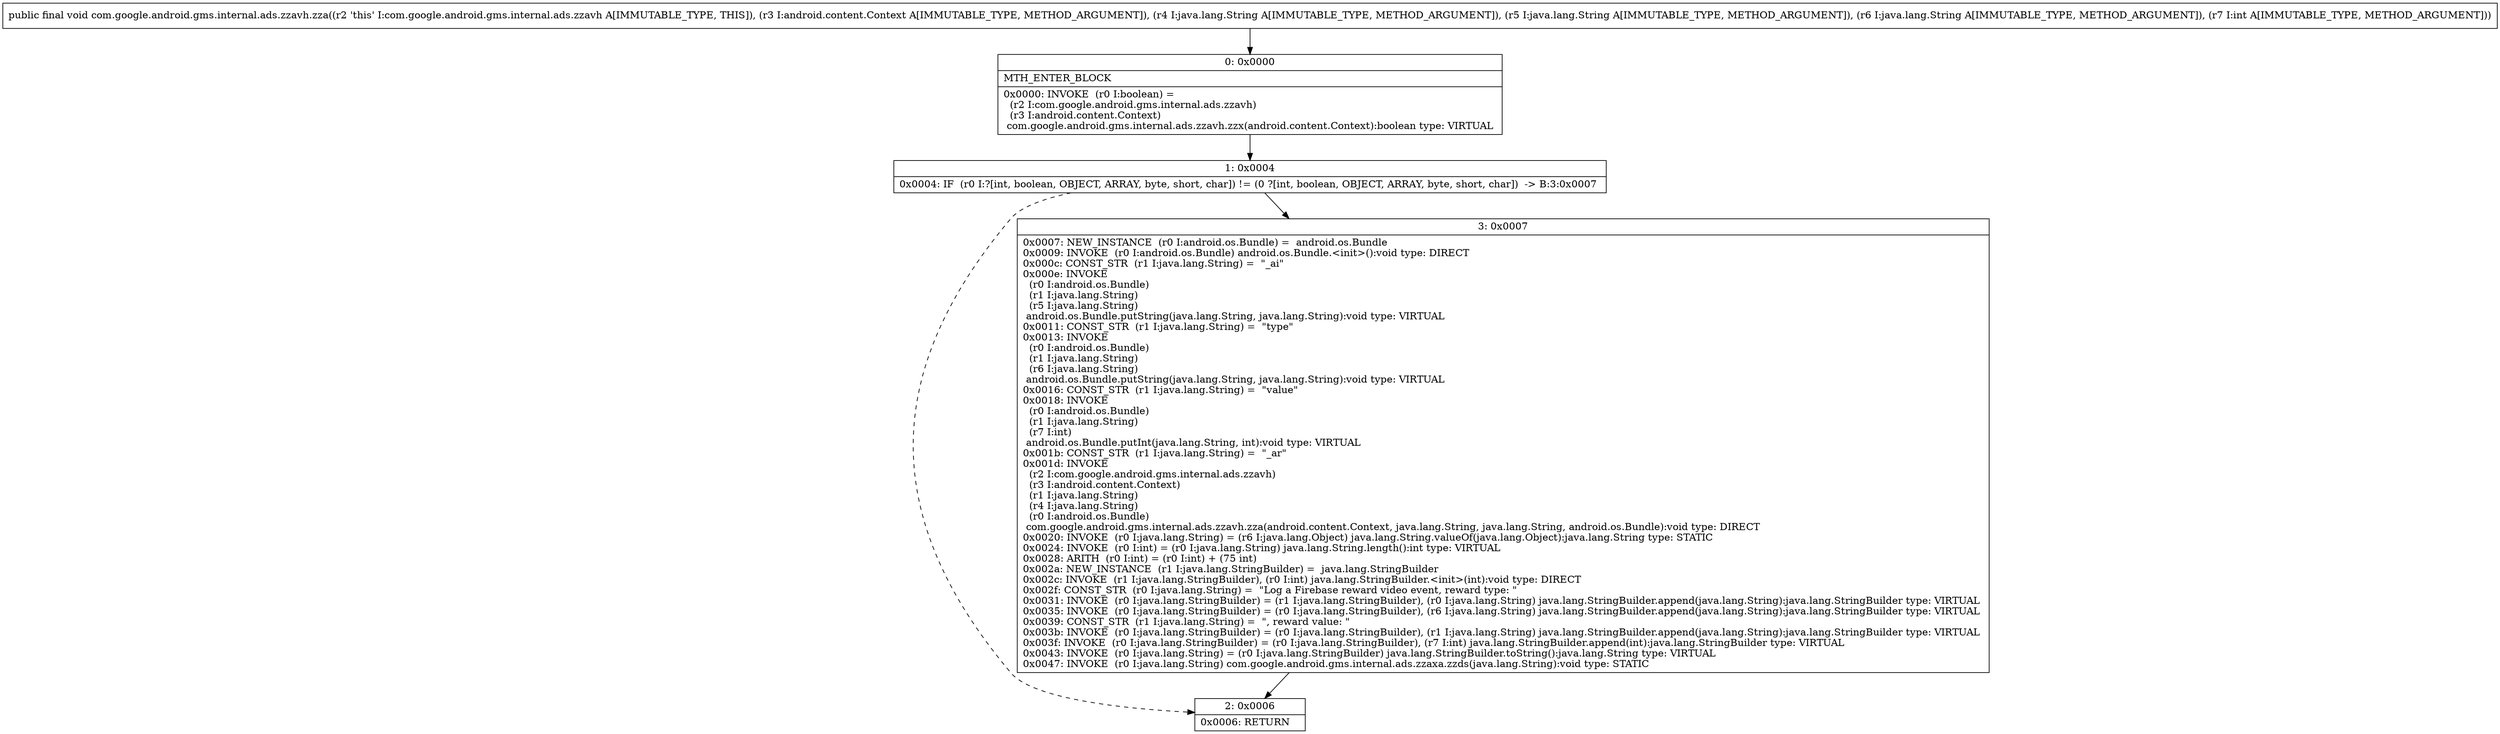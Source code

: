 digraph "CFG forcom.google.android.gms.internal.ads.zzavh.zza(Landroid\/content\/Context;Ljava\/lang\/String;Ljava\/lang\/String;Ljava\/lang\/String;I)V" {
Node_0 [shape=record,label="{0\:\ 0x0000|MTH_ENTER_BLOCK\l|0x0000: INVOKE  (r0 I:boolean) = \l  (r2 I:com.google.android.gms.internal.ads.zzavh)\l  (r3 I:android.content.Context)\l com.google.android.gms.internal.ads.zzavh.zzx(android.content.Context):boolean type: VIRTUAL \l}"];
Node_1 [shape=record,label="{1\:\ 0x0004|0x0004: IF  (r0 I:?[int, boolean, OBJECT, ARRAY, byte, short, char]) != (0 ?[int, boolean, OBJECT, ARRAY, byte, short, char])  \-\> B:3:0x0007 \l}"];
Node_2 [shape=record,label="{2\:\ 0x0006|0x0006: RETURN   \l}"];
Node_3 [shape=record,label="{3\:\ 0x0007|0x0007: NEW_INSTANCE  (r0 I:android.os.Bundle) =  android.os.Bundle \l0x0009: INVOKE  (r0 I:android.os.Bundle) android.os.Bundle.\<init\>():void type: DIRECT \l0x000c: CONST_STR  (r1 I:java.lang.String) =  \"_ai\" \l0x000e: INVOKE  \l  (r0 I:android.os.Bundle)\l  (r1 I:java.lang.String)\l  (r5 I:java.lang.String)\l android.os.Bundle.putString(java.lang.String, java.lang.String):void type: VIRTUAL \l0x0011: CONST_STR  (r1 I:java.lang.String) =  \"type\" \l0x0013: INVOKE  \l  (r0 I:android.os.Bundle)\l  (r1 I:java.lang.String)\l  (r6 I:java.lang.String)\l android.os.Bundle.putString(java.lang.String, java.lang.String):void type: VIRTUAL \l0x0016: CONST_STR  (r1 I:java.lang.String) =  \"value\" \l0x0018: INVOKE  \l  (r0 I:android.os.Bundle)\l  (r1 I:java.lang.String)\l  (r7 I:int)\l android.os.Bundle.putInt(java.lang.String, int):void type: VIRTUAL \l0x001b: CONST_STR  (r1 I:java.lang.String) =  \"_ar\" \l0x001d: INVOKE  \l  (r2 I:com.google.android.gms.internal.ads.zzavh)\l  (r3 I:android.content.Context)\l  (r1 I:java.lang.String)\l  (r4 I:java.lang.String)\l  (r0 I:android.os.Bundle)\l com.google.android.gms.internal.ads.zzavh.zza(android.content.Context, java.lang.String, java.lang.String, android.os.Bundle):void type: DIRECT \l0x0020: INVOKE  (r0 I:java.lang.String) = (r6 I:java.lang.Object) java.lang.String.valueOf(java.lang.Object):java.lang.String type: STATIC \l0x0024: INVOKE  (r0 I:int) = (r0 I:java.lang.String) java.lang.String.length():int type: VIRTUAL \l0x0028: ARITH  (r0 I:int) = (r0 I:int) + (75 int) \l0x002a: NEW_INSTANCE  (r1 I:java.lang.StringBuilder) =  java.lang.StringBuilder \l0x002c: INVOKE  (r1 I:java.lang.StringBuilder), (r0 I:int) java.lang.StringBuilder.\<init\>(int):void type: DIRECT \l0x002f: CONST_STR  (r0 I:java.lang.String) =  \"Log a Firebase reward video event, reward type: \" \l0x0031: INVOKE  (r0 I:java.lang.StringBuilder) = (r1 I:java.lang.StringBuilder), (r0 I:java.lang.String) java.lang.StringBuilder.append(java.lang.String):java.lang.StringBuilder type: VIRTUAL \l0x0035: INVOKE  (r0 I:java.lang.StringBuilder) = (r0 I:java.lang.StringBuilder), (r6 I:java.lang.String) java.lang.StringBuilder.append(java.lang.String):java.lang.StringBuilder type: VIRTUAL \l0x0039: CONST_STR  (r1 I:java.lang.String) =  \", reward value: \" \l0x003b: INVOKE  (r0 I:java.lang.StringBuilder) = (r0 I:java.lang.StringBuilder), (r1 I:java.lang.String) java.lang.StringBuilder.append(java.lang.String):java.lang.StringBuilder type: VIRTUAL \l0x003f: INVOKE  (r0 I:java.lang.StringBuilder) = (r0 I:java.lang.StringBuilder), (r7 I:int) java.lang.StringBuilder.append(int):java.lang.StringBuilder type: VIRTUAL \l0x0043: INVOKE  (r0 I:java.lang.String) = (r0 I:java.lang.StringBuilder) java.lang.StringBuilder.toString():java.lang.String type: VIRTUAL \l0x0047: INVOKE  (r0 I:java.lang.String) com.google.android.gms.internal.ads.zzaxa.zzds(java.lang.String):void type: STATIC \l}"];
MethodNode[shape=record,label="{public final void com.google.android.gms.internal.ads.zzavh.zza((r2 'this' I:com.google.android.gms.internal.ads.zzavh A[IMMUTABLE_TYPE, THIS]), (r3 I:android.content.Context A[IMMUTABLE_TYPE, METHOD_ARGUMENT]), (r4 I:java.lang.String A[IMMUTABLE_TYPE, METHOD_ARGUMENT]), (r5 I:java.lang.String A[IMMUTABLE_TYPE, METHOD_ARGUMENT]), (r6 I:java.lang.String A[IMMUTABLE_TYPE, METHOD_ARGUMENT]), (r7 I:int A[IMMUTABLE_TYPE, METHOD_ARGUMENT])) }"];
MethodNode -> Node_0;
Node_0 -> Node_1;
Node_1 -> Node_2[style=dashed];
Node_1 -> Node_3;
Node_3 -> Node_2;
}

